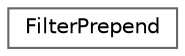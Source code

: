 digraph "Graphical Class Hierarchy"
{
 // INTERACTIVE_SVG=YES
 // LATEX_PDF_SIZE
  bgcolor="transparent";
  edge [fontname=Helvetica,fontsize=10,labelfontname=Helvetica,labelfontsize=10];
  node [fontname=Helvetica,fontsize=10,shape=box,height=0.2,width=0.4];
  rankdir="LR";
  Node0 [id="Node000000",label="FilterPrepend",height=0.2,width=0.4,color="grey40", fillcolor="white", style="filled",URL="$db/d51/class_filter_prepend.html",tooltip="The implementation of the \"prepend\" filter."];
}
